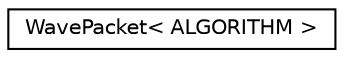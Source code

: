 digraph "Graphical Class Hierarchy"
{
  edge [fontname="Helvetica",fontsize="10",labelfontname="Helvetica",labelfontsize="10"];
  node [fontname="Helvetica",fontsize="10",shape=record];
  rankdir="LR";
  Node1 [label="WavePacket\< ALGORITHM \>",height=0.2,width=0.4,color="black", fillcolor="white", style="filled",URL="$class_wave_packet.html",tooltip="Wavepacket synthesis, with two overlapping streams of wave packets. "];
}
